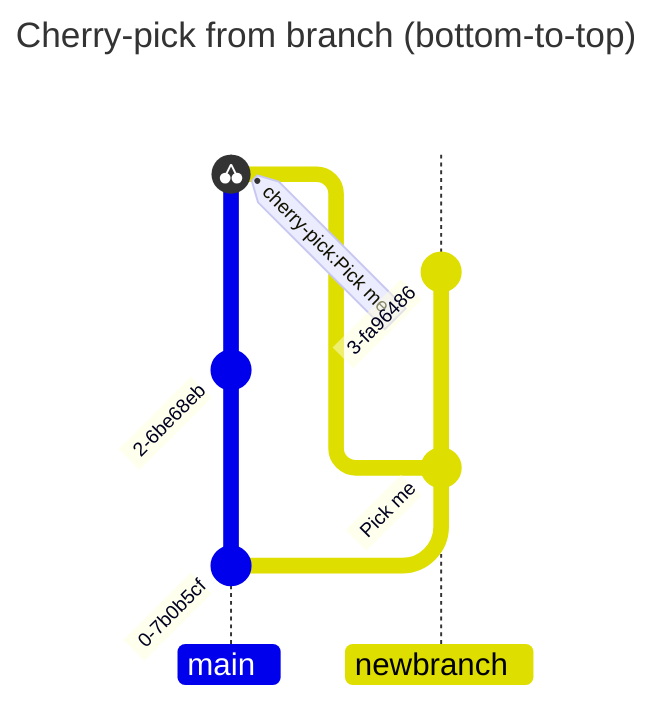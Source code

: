 ---
title: Cherry-pick from branch (bottom-to-top)
---
gitGraph BT:
commit
branch newbranch
checkout newbranch
commit id: "Pick me"
checkout main
commit
checkout newbranch
commit
checkout main
cherry-pick id: "Pick me"